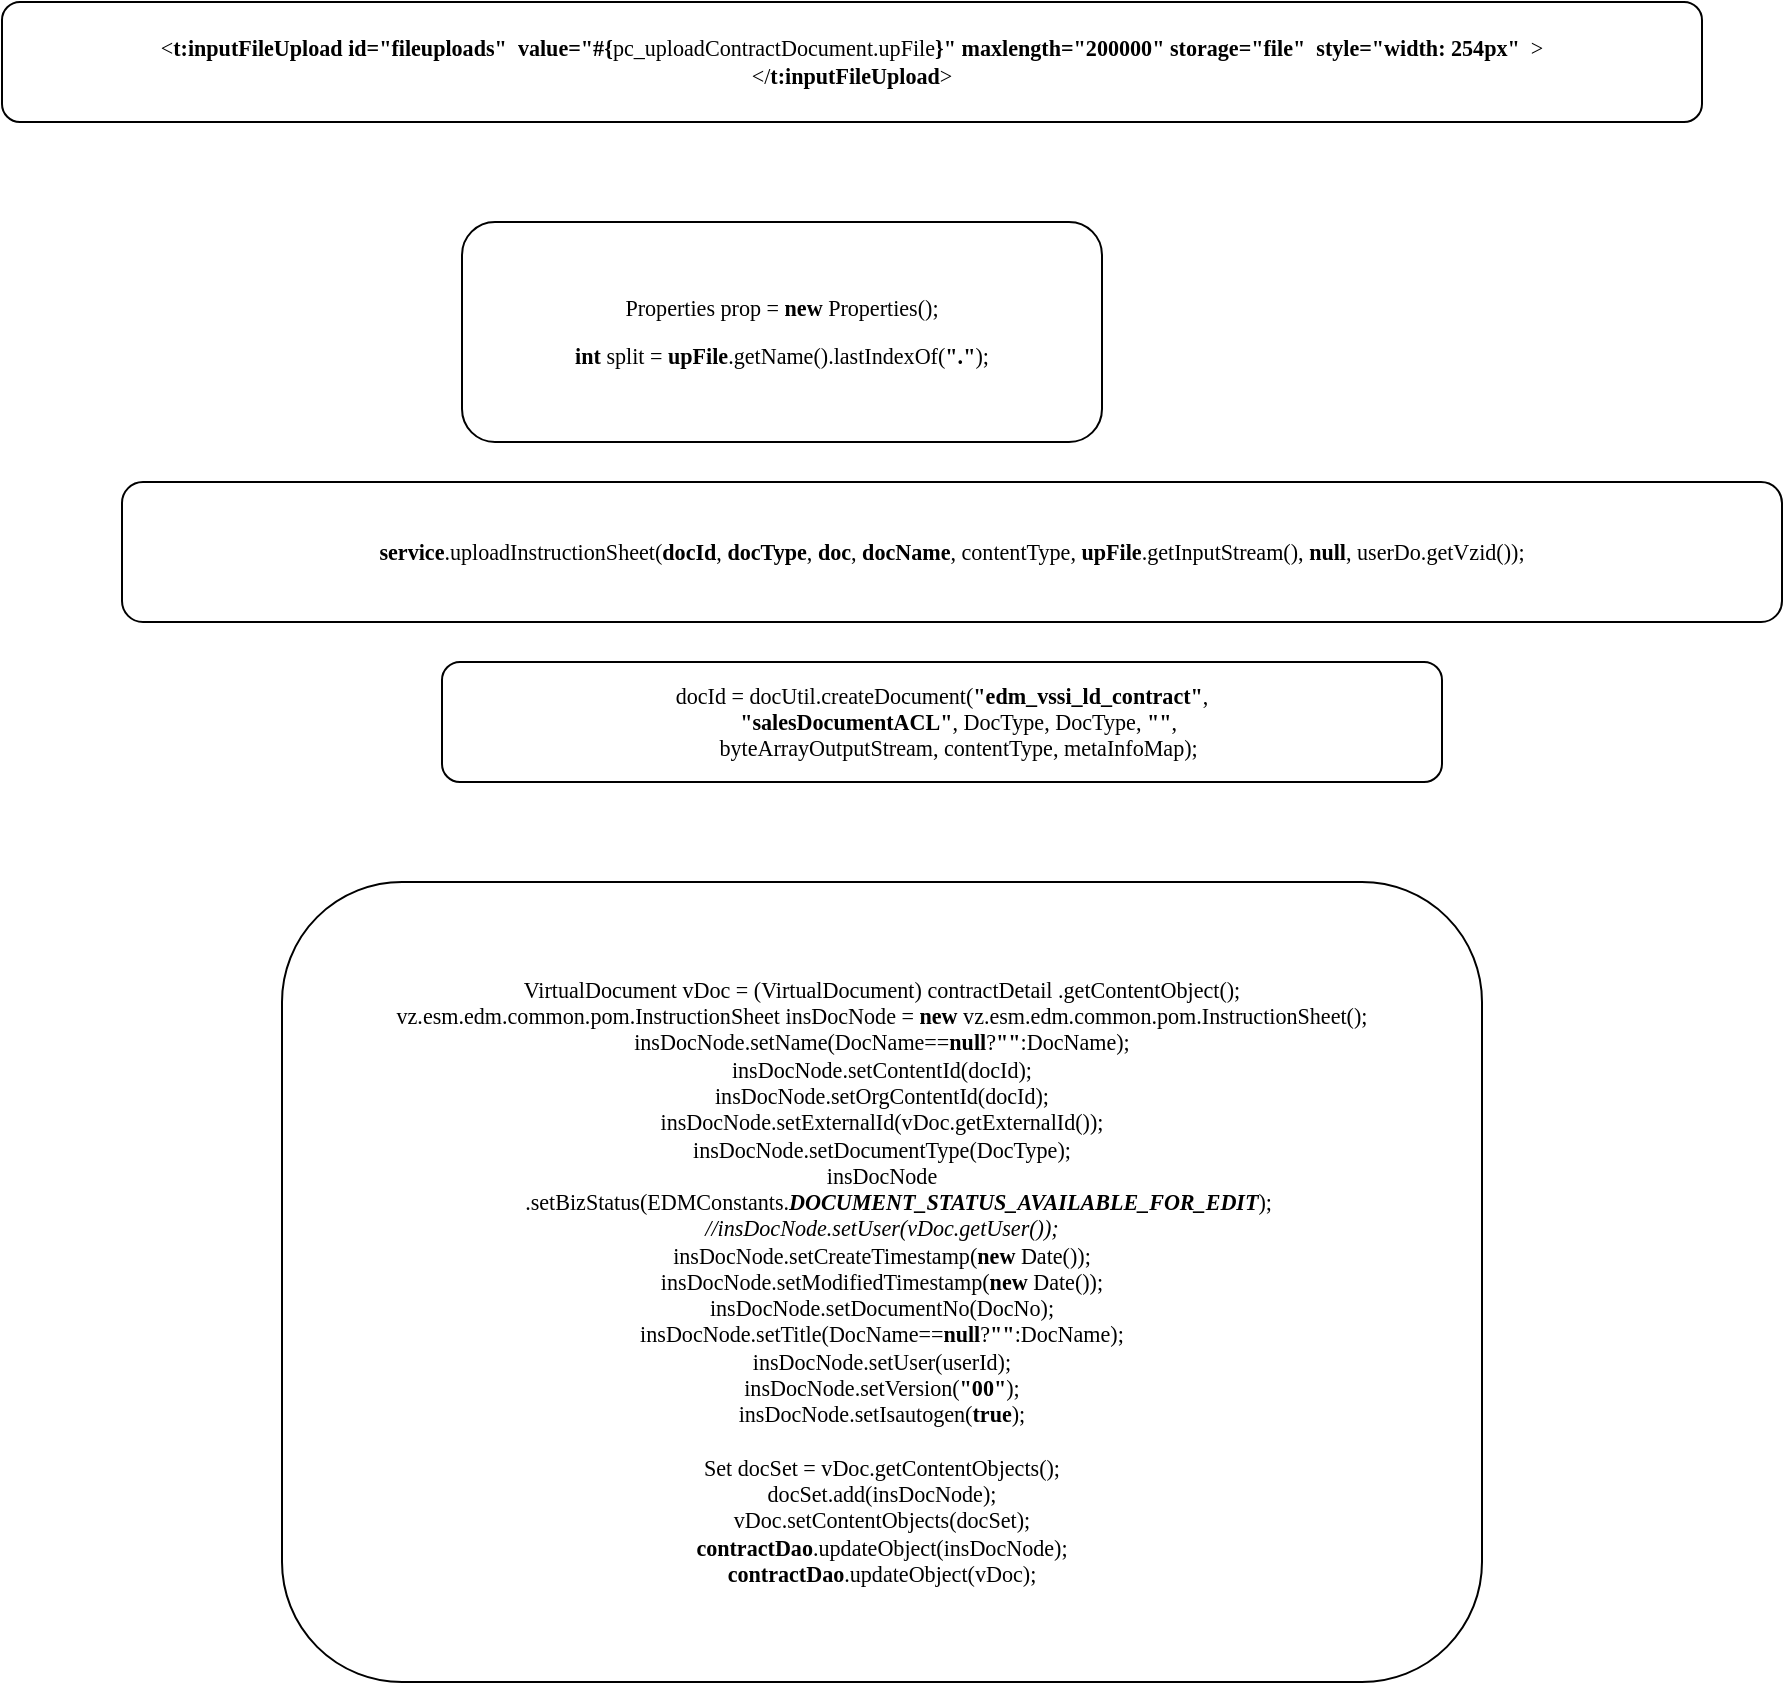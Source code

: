 <mxfile version="12.9.13" type="github">
  <diagram id="C5RBs43oDa-KdzZeNtuy" name="Page-1">
    <mxGraphModel dx="1022" dy="469" grid="1" gridSize="10" guides="1" tooltips="1" connect="1" arrows="1" fold="1" page="1" pageScale="1" pageWidth="827" pageHeight="1169" math="0" shadow="0">
      <root>
        <mxCell id="WIyWlLk6GJQsqaUBKTNV-0" />
        <mxCell id="WIyWlLk6GJQsqaUBKTNV-1" parent="WIyWlLk6GJQsqaUBKTNV-0" />
        <mxCell id="_m6u7uZzvF7BZzCFALR9-0" value="&lt;pre style=&quot;font-family: &amp;#34;consolas&amp;#34; ; font-size: 8.3pt&quot;&gt;Properties prop = &lt;span style=&quot;font-weight: bold&quot;&gt;new &lt;/span&gt;Properties();&lt;/pre&gt;&lt;pre style=&quot;font-family: &amp;#34;consolas&amp;#34; ; font-size: 8.3pt&quot;&gt;&lt;pre style=&quot;font-family: &amp;#34;consolas&amp;#34; ; font-size: 8.3pt&quot;&gt;&lt;span style=&quot;font-weight: bold&quot;&gt;int &lt;/span&gt;split = &lt;span style=&quot;font-weight: bold&quot;&gt;upFile&lt;/span&gt;.getName().lastIndexOf(&lt;span style=&quot;font-weight: bold&quot;&gt;&quot;.&quot;&lt;/span&gt;);&lt;/pre&gt;&lt;/pre&gt;" style="rounded=1;whiteSpace=wrap;html=1;" vertex="1" parent="WIyWlLk6GJQsqaUBKTNV-1">
          <mxGeometry x="320" y="110" width="320" height="110" as="geometry" />
        </mxCell>
        <mxCell id="_m6u7uZzvF7BZzCFALR9-1" value="&lt;pre style=&quot;font-family: &amp;#34;consolas&amp;#34; ; font-size: 8.3pt&quot;&gt;&lt;span&gt;&amp;lt;&lt;/span&gt;&lt;span style=&quot;font-weight: bold&quot;&gt;t&lt;/span&gt;&lt;span style=&quot;font-weight: bold&quot;&gt;:inputFileUpload &lt;/span&gt;&lt;span style=&quot;font-weight: bold&quot;&gt;id&lt;/span&gt;&lt;span style=&quot;font-weight: bold&quot;&gt;=&quot;fileuploads&quot;  &lt;/span&gt;&lt;span style=&quot;font-weight: bold&quot;&gt;value&lt;/span&gt;&lt;span style=&quot;font-weight: bold&quot;&gt;=&quot;&lt;/span&gt;&lt;span style=&quot;font-weight: bold&quot;&gt;#{&lt;/span&gt;&lt;span&gt;pc_uploadContractDocument.upFile&lt;/span&gt;&lt;span style=&quot;font-weight: bold&quot;&gt;}&lt;/span&gt;&lt;span style=&quot;font-weight: bold&quot;&gt;&quot; &lt;/span&gt;&lt;span style=&quot;font-weight: bold&quot;&gt;maxlength&lt;/span&gt;&lt;span style=&quot;font-weight: bold&quot;&gt;=&quot;200000&quot; &lt;/span&gt;&lt;span style=&quot;font-weight: bold&quot;&gt;storage&lt;/span&gt;&lt;span style=&quot;font-weight: bold&quot;&gt;=&quot;file&quot;  &lt;/span&gt;&lt;span style=&quot;font-weight: bold&quot;&gt;style&lt;/span&gt;&lt;span style=&quot;font-weight: bold&quot;&gt;=&quot;width: 254px&quot;  &lt;/span&gt;&lt;span&gt;&amp;gt;&lt;/span&gt;&lt;br&gt;&lt;span&gt;&amp;lt;/&lt;/span&gt;&lt;span style=&quot;font-weight: bold&quot;&gt;t&lt;/span&gt;&lt;span style=&quot;font-weight: bold&quot;&gt;:inputFileUpload&lt;/span&gt;&lt;span&gt;&amp;gt;&lt;/span&gt;&lt;/pre&gt;" style="rounded=1;whiteSpace=wrap;html=1;" vertex="1" parent="WIyWlLk6GJQsqaUBKTNV-1">
          <mxGeometry x="90" width="850" height="60" as="geometry" />
        </mxCell>
        <mxCell id="_m6u7uZzvF7BZzCFALR9-2" value="&lt;pre style=&quot;font-family: &amp;#34;consolas&amp;#34; ; font-size: 8.3pt&quot;&gt;&lt;span style=&quot;font-weight: bold&quot;&gt;service&lt;/span&gt;.uploadInstructionSheet(&lt;span style=&quot;font-weight: bold&quot;&gt;docId&lt;/span&gt;, &lt;span style=&quot;font-weight: bold&quot;&gt;docType&lt;/span&gt;, &lt;span style=&quot;font-weight: bold&quot;&gt;doc&lt;/span&gt;, &lt;span style=&quot;font-weight: bold&quot;&gt;docName&lt;/span&gt;, contentType, &lt;span style=&quot;font-weight: bold&quot;&gt;upFile&lt;/span&gt;.getInputStream(), &lt;span style=&quot;font-weight: bold&quot;&gt;null&lt;/span&gt;, userDo.getVzid());&lt;/pre&gt;" style="rounded=1;whiteSpace=wrap;html=1;" vertex="1" parent="WIyWlLk6GJQsqaUBKTNV-1">
          <mxGeometry x="150" y="240" width="830" height="70" as="geometry" />
        </mxCell>
        <mxCell id="_m6u7uZzvF7BZzCFALR9-3" value="&lt;pre style=&quot;font-family: &amp;#34;consolas&amp;#34; ; font-size: 8.3pt&quot;&gt;docId = docUtil.createDocument(&lt;span style=&quot;font-weight: bold&quot;&gt;&quot;edm_vssi_ld_contract&quot;&lt;/span&gt;,&lt;br&gt;      &lt;span style=&quot;font-weight: bold&quot;&gt;&quot;salesDocumentACL&quot;&lt;/span&gt;, DocType, DocType, &lt;span style=&quot;font-weight: bold&quot;&gt;&quot;&quot;&lt;/span&gt;,&lt;br&gt;      byteArrayOutputStream, contentType, metaInfoMap);&lt;/pre&gt;" style="rounded=1;whiteSpace=wrap;html=1;" vertex="1" parent="WIyWlLk6GJQsqaUBKTNV-1">
          <mxGeometry x="310" y="330" width="500" height="60" as="geometry" />
        </mxCell>
        <mxCell id="_m6u7uZzvF7BZzCFALR9-4" value="&lt;meta http-equiv=&quot;content-type&quot; content=&quot;text/html; charset=UTF-8&quot;&gt;&lt;pre style=&quot;font-family: Consolas; font-size: 8.3pt;&quot;&gt;VirtualDocument vDoc = (VirtualDocument) contractDetail .getContentObject();&lt;br&gt;vz.esm.edm.common.pom.InstructionSheet insDocNode = &lt;span style=&quot;font-weight: bold;&quot;&gt;new &lt;/span&gt;vz.esm.edm.common.pom.InstructionSheet();&lt;br&gt;insDocNode.setName(DocName==&lt;span style=&quot;font-weight: bold;&quot;&gt;null&lt;/span&gt;?&lt;span style=&quot;font-weight: bold;&quot;&gt;&quot;&quot;&lt;/span&gt;:DocName);&lt;br&gt;insDocNode.setContentId(docId);&lt;br&gt;insDocNode.setOrgContentId(docId);&lt;br&gt;insDocNode.setExternalId(vDoc.getExternalId());&lt;br&gt;insDocNode.setDocumentType(DocType);&lt;br&gt;insDocNode&lt;br&gt;      .setBizStatus(EDMConstants.&lt;span style=&quot;font-weight: bold; font-style: italic;&quot;&gt;DOCUMENT_STATUS_AVAILABLE_FOR_EDIT&lt;/span&gt;);&lt;br&gt;&lt;span style=&quot;font-style: italic;&quot;&gt;//insDocNode.setUser(vDoc.getUser());&lt;br&gt;&lt;/span&gt;insDocNode.setCreateTimestamp(&lt;span style=&quot;font-weight: bold;&quot;&gt;new &lt;/span&gt;Date());&lt;br&gt;insDocNode.setModifiedTimestamp(&lt;span style=&quot;font-weight: bold;&quot;&gt;new &lt;/span&gt;Date());&lt;br&gt;insDocNode.setDocumentNo(DocNo);&lt;br&gt;insDocNode.setTitle(DocName==&lt;span style=&quot;font-weight: bold;&quot;&gt;null&lt;/span&gt;?&lt;span style=&quot;font-weight: bold;&quot;&gt;&quot;&quot;&lt;/span&gt;:DocName);&lt;br&gt;insDocNode.setUser(userId);&lt;br&gt;insDocNode.setVersion(&lt;span style=&quot;font-weight: bold;&quot;&gt;&quot;00&quot;&lt;/span&gt;);&lt;br&gt;insDocNode.setIsautogen(&lt;span style=&quot;font-weight: bold;&quot;&gt;true&lt;/span&gt;);&lt;br&gt;&lt;br&gt;Set docSet = vDoc.getContentObjects();&lt;br&gt;docSet.add(insDocNode);&lt;br&gt;vDoc.setContentObjects(docSet);&lt;br&gt;&lt;span style=&quot;font-weight: bold;&quot;&gt;contractDao&lt;/span&gt;.updateObject(insDocNode);&lt;br&gt;&lt;span style=&quot;font-weight: bold;&quot;&gt;contractDao&lt;/span&gt;.updateObject(vDoc);&lt;/pre&gt;" style="rounded=1;whiteSpace=wrap;html=1;" vertex="1" parent="WIyWlLk6GJQsqaUBKTNV-1">
          <mxGeometry x="230" y="440" width="600" height="400" as="geometry" />
        </mxCell>
      </root>
    </mxGraphModel>
  </diagram>
</mxfile>
